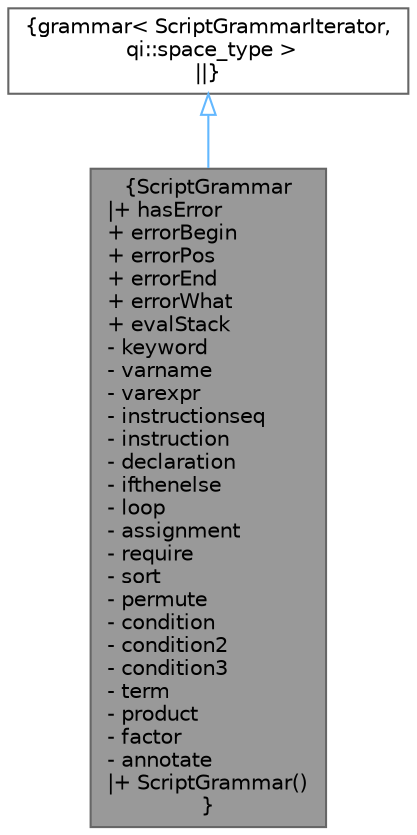 digraph "ScriptGrammar"
{
 // INTERACTIVE_SVG=YES
 // LATEX_PDF_SIZE
  bgcolor="transparent";
  edge [fontname=Helvetica,fontsize=10,labelfontname=Helvetica,labelfontsize=10];
  node [fontname=Helvetica,fontsize=10,shape=box,height=0.2,width=0.4];
  Node1 [label="{ScriptGrammar\n|+ hasError\l+ errorBegin\l+ errorPos\l+ errorEnd\l+ errorWhat\l+ evalStack\l- keyword\l- varname\l- varexpr\l- instructionseq\l- instruction\l- declaration\l- ifthenelse\l- loop\l- assignment\l- require\l- sort\l- permute\l- condition\l- condition2\l- condition3\l- term\l- product\l- factor\l- annotate\l|+ ScriptGrammar()\l}",height=0.2,width=0.4,color="gray40", fillcolor="grey60", style="filled", fontcolor="black",tooltip=" "];
  Node2 -> Node1 [dir="back",color="steelblue1",style="solid",arrowtail="onormal"];
  Node2 [label="{grammar\< ScriptGrammarIterator,\l qi::space_type \>\n||}",height=0.2,width=0.4,color="gray40", fillcolor="white", style="filled",tooltip=" "];
}
